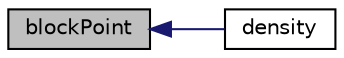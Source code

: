 digraph "blockPoint"
{
  bgcolor="transparent";
  edge [fontname="Helvetica",fontsize="10",labelfontname="Helvetica",labelfontsize="10"];
  node [fontname="Helvetica",fontsize="10",shape=record];
  rankdir="LR";
  Node178 [label="blockPoint",height=0.2,width=0.4,color="black", fillcolor="grey75", style="filled", fontcolor="black"];
  Node178 -> Node179 [dir="back",color="midnightblue",fontsize="10",style="solid",fontname="Helvetica"];
  Node179 [label="density",height=0.2,width=0.4,color="black",URL="$a25745.html#a469655d12d8bca9cfe2b8571dffabe10",tooltip="Return the number of cells in the i,j,k directions. "];
}
